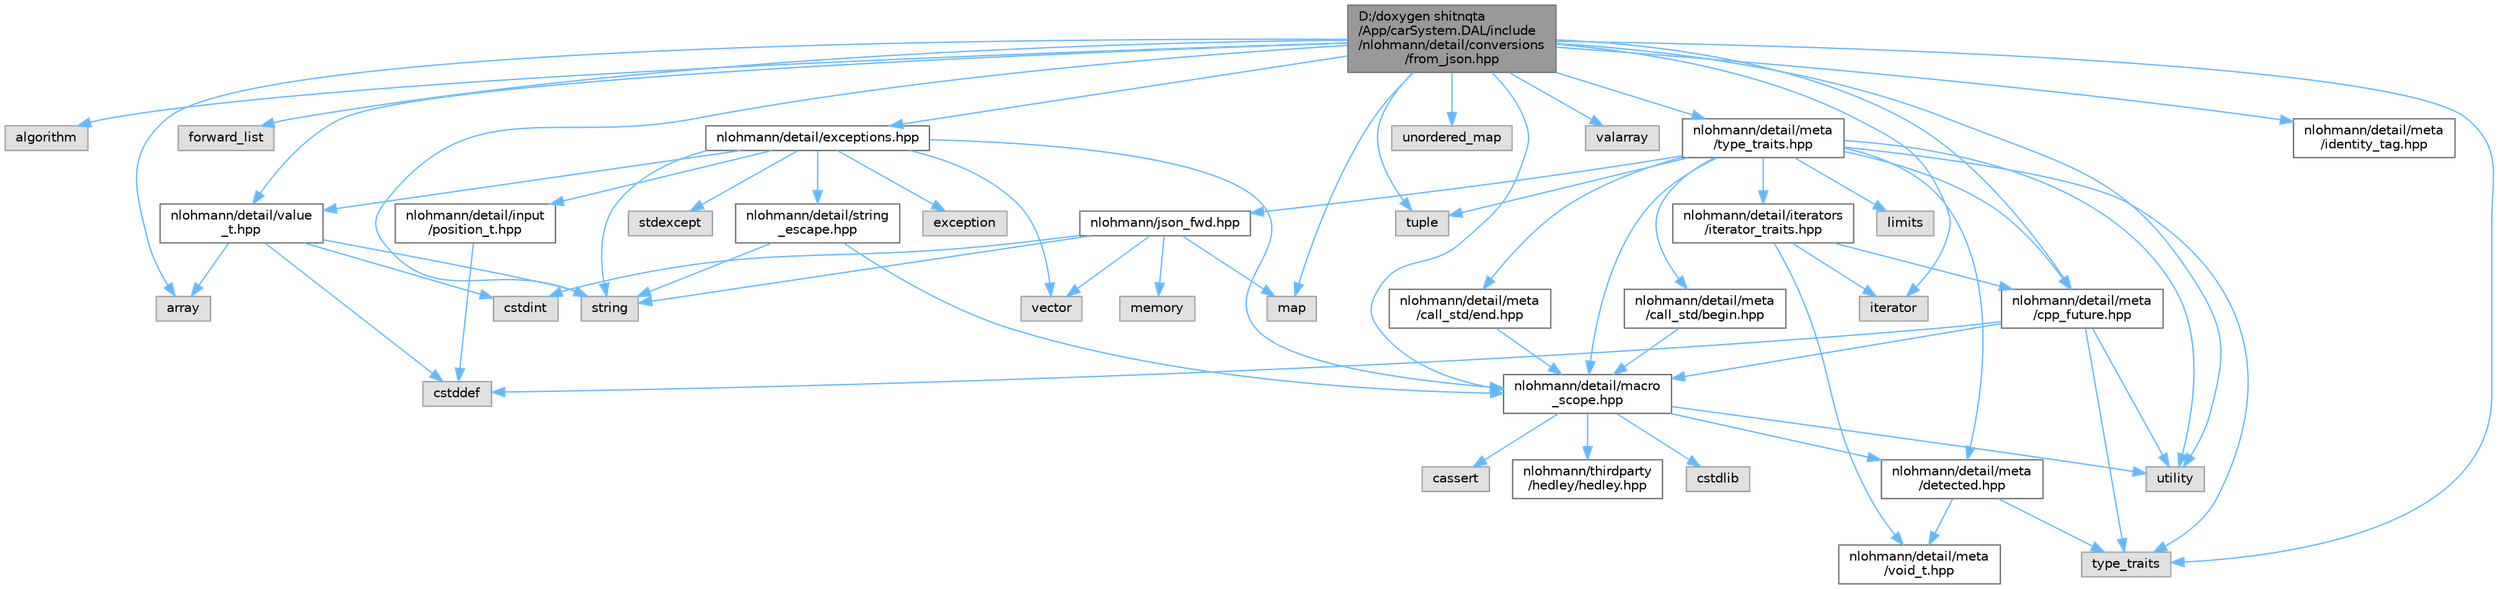 digraph "D:/doxygen shitnqta/App/carSystem.DAL/include/nlohmann/detail/conversions/from_json.hpp"
{
 // INTERACTIVE_SVG=YES
 // LATEX_PDF_SIZE
  bgcolor="transparent";
  edge [fontname=Helvetica,fontsize=10,labelfontname=Helvetica,labelfontsize=10];
  node [fontname=Helvetica,fontsize=10,shape=box,height=0.2,width=0.4];
  Node1 [id="Node000001",label="D:/doxygen shitnqta\l/App/carSystem.DAL/include\l/nlohmann/detail/conversions\l/from_json.hpp",height=0.2,width=0.4,color="gray40", fillcolor="grey60", style="filled", fontcolor="black",tooltip=" "];
  Node1 -> Node2 [id="edge65_Node000001_Node000002",color="steelblue1",style="solid",tooltip=" "];
  Node2 [id="Node000002",label="algorithm",height=0.2,width=0.4,color="grey60", fillcolor="#E0E0E0", style="filled",tooltip=" "];
  Node1 -> Node3 [id="edge66_Node000001_Node000003",color="steelblue1",style="solid",tooltip=" "];
  Node3 [id="Node000003",label="array",height=0.2,width=0.4,color="grey60", fillcolor="#E0E0E0", style="filled",tooltip=" "];
  Node1 -> Node4 [id="edge67_Node000001_Node000004",color="steelblue1",style="solid",tooltip=" "];
  Node4 [id="Node000004",label="forward_list",height=0.2,width=0.4,color="grey60", fillcolor="#E0E0E0", style="filled",tooltip=" "];
  Node1 -> Node5 [id="edge68_Node000001_Node000005",color="steelblue1",style="solid",tooltip=" "];
  Node5 [id="Node000005",label="iterator",height=0.2,width=0.4,color="grey60", fillcolor="#E0E0E0", style="filled",tooltip=" "];
  Node1 -> Node6 [id="edge69_Node000001_Node000006",color="steelblue1",style="solid",tooltip=" "];
  Node6 [id="Node000006",label="map",height=0.2,width=0.4,color="grey60", fillcolor="#E0E0E0", style="filled",tooltip=" "];
  Node1 -> Node7 [id="edge70_Node000001_Node000007",color="steelblue1",style="solid",tooltip=" "];
  Node7 [id="Node000007",label="string",height=0.2,width=0.4,color="grey60", fillcolor="#E0E0E0", style="filled",tooltip=" "];
  Node1 -> Node8 [id="edge71_Node000001_Node000008",color="steelblue1",style="solid",tooltip=" "];
  Node8 [id="Node000008",label="tuple",height=0.2,width=0.4,color="grey60", fillcolor="#E0E0E0", style="filled",tooltip=" "];
  Node1 -> Node9 [id="edge72_Node000001_Node000009",color="steelblue1",style="solid",tooltip=" "];
  Node9 [id="Node000009",label="type_traits",height=0.2,width=0.4,color="grey60", fillcolor="#E0E0E0", style="filled",tooltip=" "];
  Node1 -> Node10 [id="edge73_Node000001_Node000010",color="steelblue1",style="solid",tooltip=" "];
  Node10 [id="Node000010",label="unordered_map",height=0.2,width=0.4,color="grey60", fillcolor="#E0E0E0", style="filled",tooltip=" "];
  Node1 -> Node11 [id="edge74_Node000001_Node000011",color="steelblue1",style="solid",tooltip=" "];
  Node11 [id="Node000011",label="utility",height=0.2,width=0.4,color="grey60", fillcolor="#E0E0E0", style="filled",tooltip=" "];
  Node1 -> Node12 [id="edge75_Node000001_Node000012",color="steelblue1",style="solid",tooltip=" "];
  Node12 [id="Node000012",label="valarray",height=0.2,width=0.4,color="grey60", fillcolor="#E0E0E0", style="filled",tooltip=" "];
  Node1 -> Node13 [id="edge76_Node000001_Node000013",color="steelblue1",style="solid",tooltip=" "];
  Node13 [id="Node000013",label="nlohmann/detail/exceptions.hpp",height=0.2,width=0.4,color="grey40", fillcolor="white", style="filled",URL="$a00158.html",tooltip=" "];
  Node13 -> Node14 [id="edge77_Node000013_Node000014",color="steelblue1",style="solid",tooltip=" "];
  Node14 [id="Node000014",label="exception",height=0.2,width=0.4,color="grey60", fillcolor="#E0E0E0", style="filled",tooltip=" "];
  Node13 -> Node15 [id="edge78_Node000013_Node000015",color="steelblue1",style="solid",tooltip=" "];
  Node15 [id="Node000015",label="stdexcept",height=0.2,width=0.4,color="grey60", fillcolor="#E0E0E0", style="filled",tooltip=" "];
  Node13 -> Node7 [id="edge79_Node000013_Node000007",color="steelblue1",style="solid",tooltip=" "];
  Node13 -> Node16 [id="edge80_Node000013_Node000016",color="steelblue1",style="solid",tooltip=" "];
  Node16 [id="Node000016",label="vector",height=0.2,width=0.4,color="grey60", fillcolor="#E0E0E0", style="filled",tooltip=" "];
  Node13 -> Node17 [id="edge81_Node000013_Node000017",color="steelblue1",style="solid",tooltip=" "];
  Node17 [id="Node000017",label="nlohmann/detail/value\l_t.hpp",height=0.2,width=0.4,color="grey40", fillcolor="white", style="filled",URL="$a00248.html",tooltip=" "];
  Node17 -> Node3 [id="edge82_Node000017_Node000003",color="steelblue1",style="solid",tooltip=" "];
  Node17 -> Node18 [id="edge83_Node000017_Node000018",color="steelblue1",style="solid",tooltip=" "];
  Node18 [id="Node000018",label="cstddef",height=0.2,width=0.4,color="grey60", fillcolor="#E0E0E0", style="filled",tooltip=" "];
  Node17 -> Node19 [id="edge84_Node000017_Node000019",color="steelblue1",style="solid",tooltip=" "];
  Node19 [id="Node000019",label="cstdint",height=0.2,width=0.4,color="grey60", fillcolor="#E0E0E0", style="filled",tooltip=" "];
  Node17 -> Node7 [id="edge85_Node000017_Node000007",color="steelblue1",style="solid",tooltip=" "];
  Node13 -> Node20 [id="edge86_Node000013_Node000020",color="steelblue1",style="solid",tooltip=" "];
  Node20 [id="Node000020",label="nlohmann/detail/string\l_escape.hpp",height=0.2,width=0.4,color="grey40", fillcolor="white", style="filled",URL="$a00245.html",tooltip=" "];
  Node20 -> Node7 [id="edge87_Node000020_Node000007",color="steelblue1",style="solid",tooltip=" "];
  Node20 -> Node21 [id="edge88_Node000020_Node000021",color="steelblue1",style="solid",tooltip=" "];
  Node21 [id="Node000021",label="nlohmann/detail/macro\l_scope.hpp",height=0.2,width=0.4,color="grey40", fillcolor="white", style="filled",URL="$a00206.html",tooltip=" "];
  Node21 -> Node11 [id="edge89_Node000021_Node000011",color="steelblue1",style="solid",tooltip=" "];
  Node21 -> Node22 [id="edge90_Node000021_Node000022",color="steelblue1",style="solid",tooltip=" "];
  Node22 [id="Node000022",label="nlohmann/thirdparty\l/hedley/hedley.hpp",height=0.2,width=0.4,color="grey40", fillcolor="white", style="filled",URL="$a00260.html",tooltip=" "];
  Node21 -> Node23 [id="edge91_Node000021_Node000023",color="steelblue1",style="solid",tooltip=" "];
  Node23 [id="Node000023",label="nlohmann/detail/meta\l/detected.hpp",height=0.2,width=0.4,color="grey40", fillcolor="white", style="filled",URL="$a00221.html",tooltip=" "];
  Node23 -> Node9 [id="edge92_Node000023_Node000009",color="steelblue1",style="solid",tooltip=" "];
  Node23 -> Node24 [id="edge93_Node000023_Node000024",color="steelblue1",style="solid",tooltip=" "];
  Node24 [id="Node000024",label="nlohmann/detail/meta\l/void_t.hpp",height=0.2,width=0.4,color="grey40", fillcolor="white", style="filled",URL="$a00233.html",tooltip=" "];
  Node21 -> Node25 [id="edge94_Node000021_Node000025",color="steelblue1",style="solid",tooltip=" "];
  Node25 [id="Node000025",label="cstdlib",height=0.2,width=0.4,color="grey60", fillcolor="#E0E0E0", style="filled",tooltip=" "];
  Node21 -> Node26 [id="edge95_Node000021_Node000026",color="steelblue1",style="solid",tooltip=" "];
  Node26 [id="Node000026",label="cassert",height=0.2,width=0.4,color="grey60", fillcolor="#E0E0E0", style="filled",tooltip=" "];
  Node13 -> Node27 [id="edge96_Node000013_Node000027",color="steelblue1",style="solid",tooltip=" "];
  Node27 [id="Node000027",label="nlohmann/detail/input\l/position_t.hpp",height=0.2,width=0.4,color="grey40", fillcolor="white", style="filled",URL="$a00179.html",tooltip=" "];
  Node27 -> Node18 [id="edge97_Node000027_Node000018",color="steelblue1",style="solid",tooltip=" "];
  Node13 -> Node21 [id="edge98_Node000013_Node000021",color="steelblue1",style="solid",tooltip=" "];
  Node1 -> Node21 [id="edge99_Node000001_Node000021",color="steelblue1",style="solid",tooltip=" "];
  Node1 -> Node28 [id="edge100_Node000001_Node000028",color="steelblue1",style="solid",tooltip=" "];
  Node28 [id="Node000028",label="nlohmann/detail/meta\l/cpp_future.hpp",height=0.2,width=0.4,color="grey40", fillcolor="white", style="filled",URL="$a00218.html",tooltip=" "];
  Node28 -> Node18 [id="edge101_Node000028_Node000018",color="steelblue1",style="solid",tooltip=" "];
  Node28 -> Node9 [id="edge102_Node000028_Node000009",color="steelblue1",style="solid",tooltip=" "];
  Node28 -> Node11 [id="edge103_Node000028_Node000011",color="steelblue1",style="solid",tooltip=" "];
  Node28 -> Node21 [id="edge104_Node000028_Node000021",color="steelblue1",style="solid",tooltip=" "];
  Node1 -> Node29 [id="edge105_Node000001_Node000029",color="steelblue1",style="solid",tooltip=" "];
  Node29 [id="Node000029",label="nlohmann/detail/meta\l/identity_tag.hpp",height=0.2,width=0.4,color="grey40", fillcolor="white", style="filled",URL="$a00224.html",tooltip=" "];
  Node1 -> Node30 [id="edge106_Node000001_Node000030",color="steelblue1",style="solid",tooltip=" "];
  Node30 [id="Node000030",label="nlohmann/detail/meta\l/type_traits.hpp",height=0.2,width=0.4,color="grey40", fillcolor="white", style="filled",URL="$a00230.html",tooltip=" "];
  Node30 -> Node31 [id="edge107_Node000030_Node000031",color="steelblue1",style="solid",tooltip=" "];
  Node31 [id="Node000031",label="limits",height=0.2,width=0.4,color="grey60", fillcolor="#E0E0E0", style="filled",tooltip=" "];
  Node30 -> Node9 [id="edge108_Node000030_Node000009",color="steelblue1",style="solid",tooltip=" "];
  Node30 -> Node11 [id="edge109_Node000030_Node000011",color="steelblue1",style="solid",tooltip=" "];
  Node30 -> Node8 [id="edge110_Node000030_Node000008",color="steelblue1",style="solid",tooltip=" "];
  Node30 -> Node21 [id="edge111_Node000030_Node000021",color="steelblue1",style="solid",tooltip=" "];
  Node30 -> Node32 [id="edge112_Node000030_Node000032",color="steelblue1",style="solid",tooltip=" "];
  Node32 [id="Node000032",label="nlohmann/detail/iterators\l/iterator_traits.hpp",height=0.2,width=0.4,color="grey40", fillcolor="white", style="filled",URL="$a00188.html",tooltip=" "];
  Node32 -> Node5 [id="edge113_Node000032_Node000005",color="steelblue1",style="solid",tooltip=" "];
  Node32 -> Node24 [id="edge114_Node000032_Node000024",color="steelblue1",style="solid",tooltip=" "];
  Node32 -> Node28 [id="edge115_Node000032_Node000028",color="steelblue1",style="solid",tooltip=" "];
  Node30 -> Node33 [id="edge116_Node000030_Node000033",color="steelblue1",style="solid",tooltip=" "];
  Node33 [id="Node000033",label="nlohmann/detail/meta\l/call_std/begin.hpp",height=0.2,width=0.4,color="grey40", fillcolor="white", style="filled",URL="$a00212.html",tooltip=" "];
  Node33 -> Node21 [id="edge117_Node000033_Node000021",color="steelblue1",style="solid",tooltip=" "];
  Node30 -> Node34 [id="edge118_Node000030_Node000034",color="steelblue1",style="solid",tooltip=" "];
  Node34 [id="Node000034",label="nlohmann/detail/meta\l/call_std/end.hpp",height=0.2,width=0.4,color="grey40", fillcolor="white", style="filled",URL="$a00215.html",tooltip=" "];
  Node34 -> Node21 [id="edge119_Node000034_Node000021",color="steelblue1",style="solid",tooltip=" "];
  Node30 -> Node28 [id="edge120_Node000030_Node000028",color="steelblue1",style="solid",tooltip=" "];
  Node30 -> Node23 [id="edge121_Node000030_Node000023",color="steelblue1",style="solid",tooltip=" "];
  Node30 -> Node35 [id="edge122_Node000030_Node000035",color="steelblue1",style="solid",tooltip=" "];
  Node35 [id="Node000035",label="nlohmann/json_fwd.hpp",height=0.2,width=0.4,color="grey40", fillcolor="white", style="filled",URL="$a00254.html",tooltip=" "];
  Node35 -> Node19 [id="edge123_Node000035_Node000019",color="steelblue1",style="solid",tooltip=" "];
  Node35 -> Node6 [id="edge124_Node000035_Node000006",color="steelblue1",style="solid",tooltip=" "];
  Node35 -> Node36 [id="edge125_Node000035_Node000036",color="steelblue1",style="solid",tooltip=" "];
  Node36 [id="Node000036",label="memory",height=0.2,width=0.4,color="grey60", fillcolor="#E0E0E0", style="filled",tooltip=" "];
  Node35 -> Node7 [id="edge126_Node000035_Node000007",color="steelblue1",style="solid",tooltip=" "];
  Node35 -> Node16 [id="edge127_Node000035_Node000016",color="steelblue1",style="solid",tooltip=" "];
  Node1 -> Node17 [id="edge128_Node000001_Node000017",color="steelblue1",style="solid",tooltip=" "];
}
